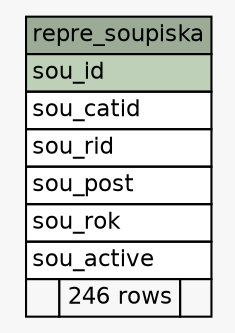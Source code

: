 // dot 2.38.0 on Mac OS X 10.9.4
// SchemaSpy rev 590
digraph "repre_soupiska" {
  graph [
    rankdir="RL"
    bgcolor="#f7f7f7"
    nodesep="0.18"
    ranksep="0.46"
    fontname="Helvetica"
    fontsize="11"
  ];
  node [
    fontname="Helvetica"
    fontsize="11"
    shape="plaintext"
  ];
  edge [
    arrowsize="0.8"
  ];
  "repre_soupiska" [
    label=<
    <TABLE BORDER="0" CELLBORDER="1" CELLSPACING="0" BGCOLOR="#ffffff">
      <TR><TD COLSPAN="3" BGCOLOR="#9bab96" ALIGN="CENTER">repre_soupiska</TD></TR>
      <TR><TD PORT="sou_id" COLSPAN="3" BGCOLOR="#bed1b8" ALIGN="LEFT">sou_id</TD></TR>
      <TR><TD PORT="sou_catid" COLSPAN="3" ALIGN="LEFT">sou_catid</TD></TR>
      <TR><TD PORT="sou_rid" COLSPAN="3" ALIGN="LEFT">sou_rid</TD></TR>
      <TR><TD PORT="sou_post" COLSPAN="3" ALIGN="LEFT">sou_post</TD></TR>
      <TR><TD PORT="sou_rok" COLSPAN="3" ALIGN="LEFT">sou_rok</TD></TR>
      <TR><TD PORT="sou_active" COLSPAN="3" ALIGN="LEFT">sou_active</TD></TR>
      <TR><TD ALIGN="LEFT" BGCOLOR="#f7f7f7">  </TD><TD ALIGN="RIGHT" BGCOLOR="#f7f7f7">246 rows</TD><TD ALIGN="RIGHT" BGCOLOR="#f7f7f7">  </TD></TR>
    </TABLE>>
    URL="tables/repre_soupiska.html"
    tooltip="repre_soupiska"
  ];
}
